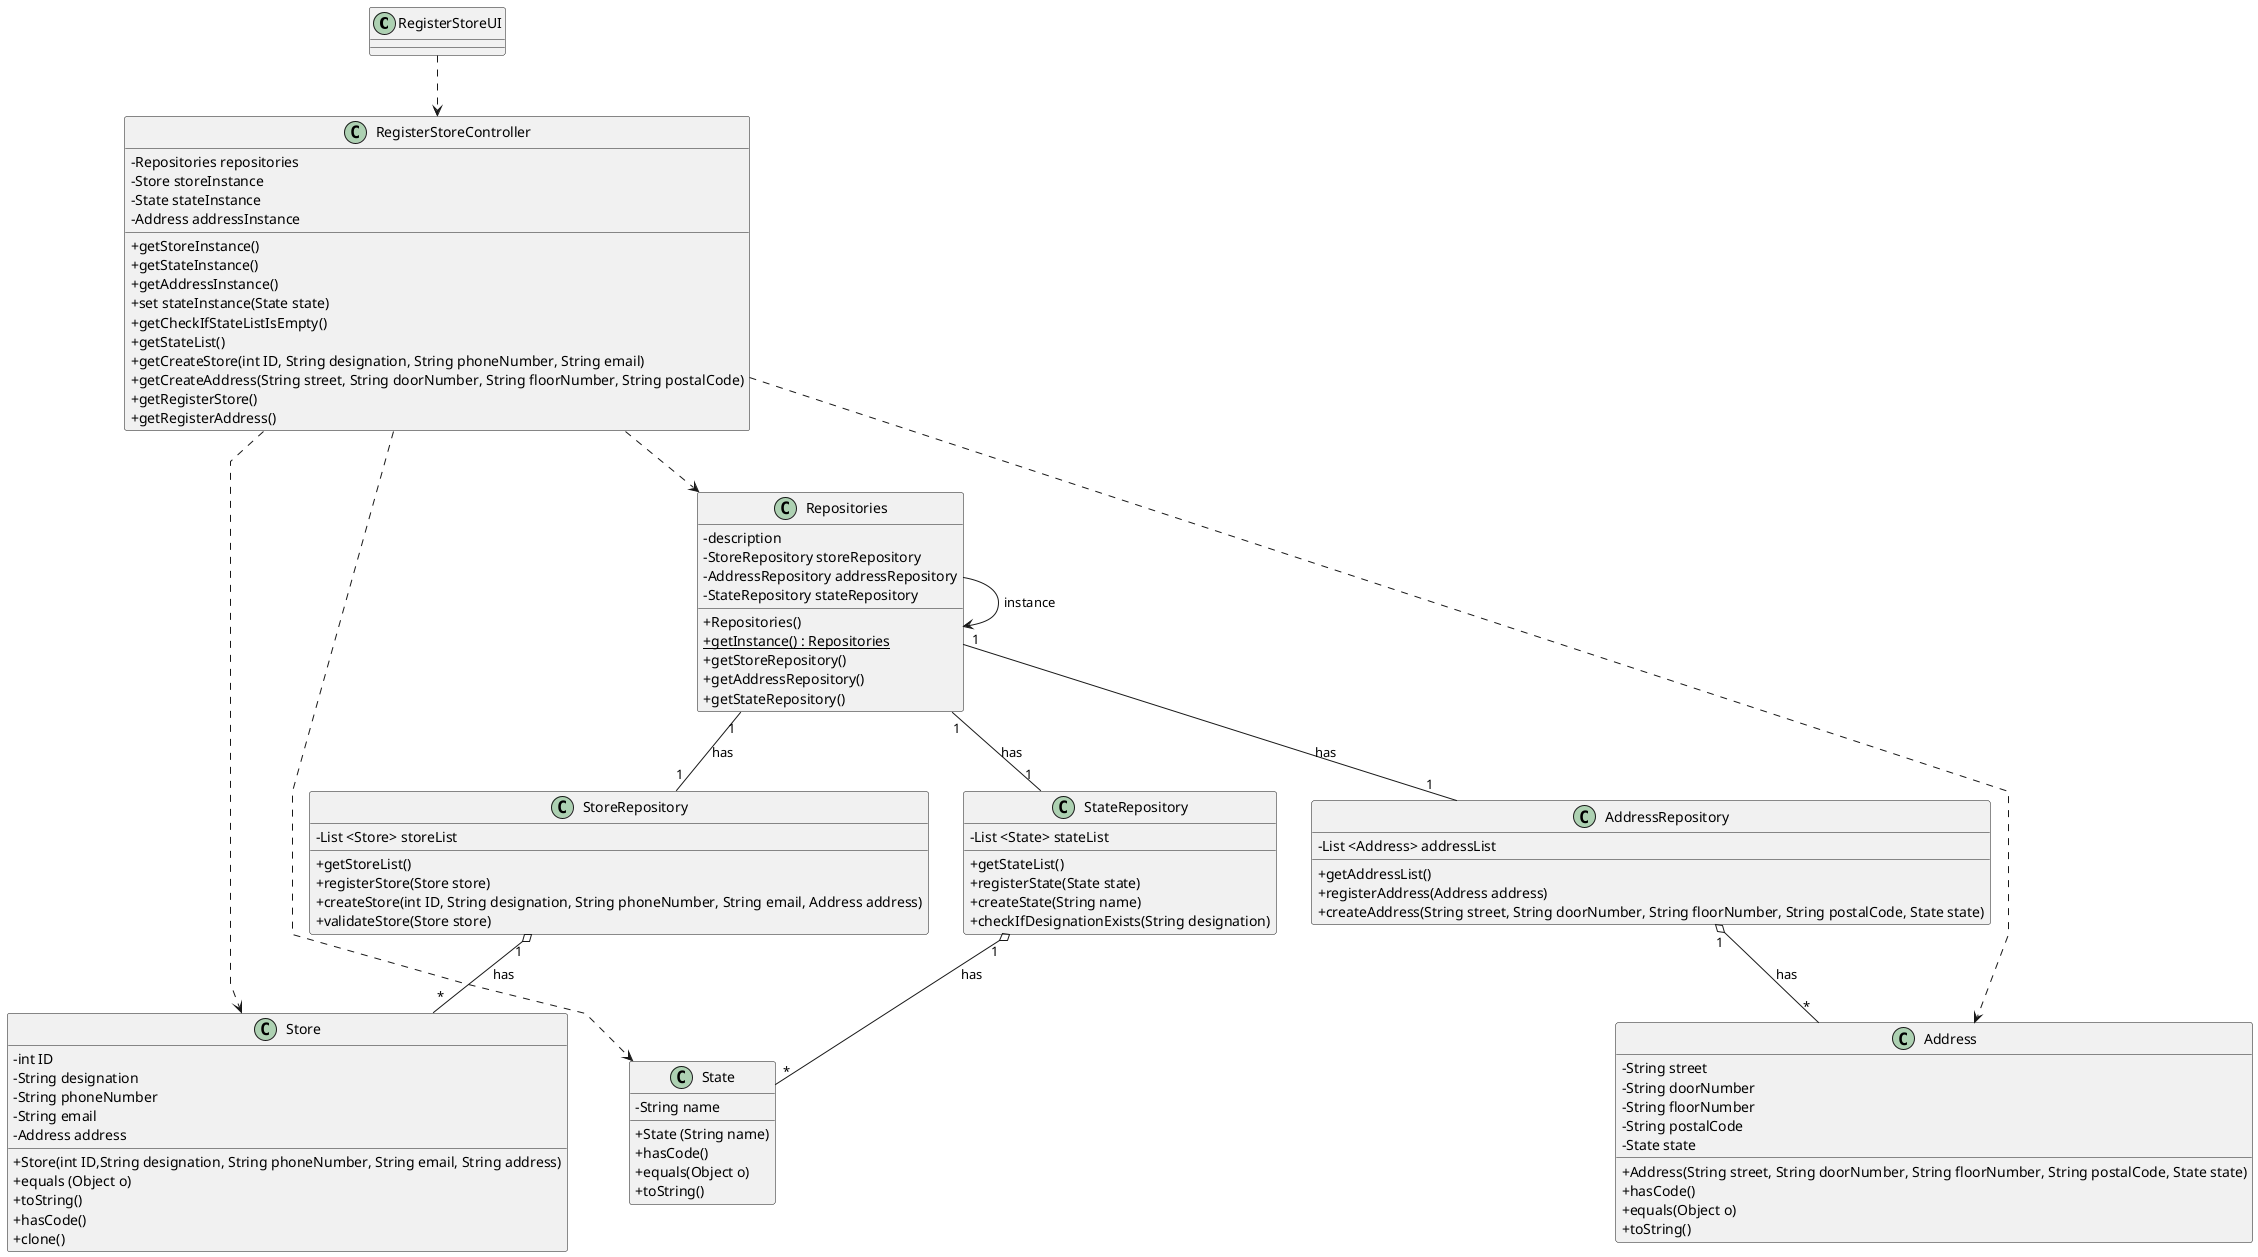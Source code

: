 @startuml
'skinparam monochrome true
skinparam packageStyle rectangle
skinparam shadowing false
skinparam linetype polyline
'skinparam linetype orto

skinparam classAttributeIconSize 0

class RegisterStoreUI

class RegisterStoreController
{
- Repositories repositories
-Store storeInstance
-State stateInstance
-Address addressInstance
+getStoreInstance()
+getStateInstance()
+getAddressInstance()
+set stateInstance(State state)
+getCheckIfStateListIsEmpty()
+getStateList()
+getCreateStore(int ID, String designation, String phoneNumber, String email)
+getCreateAddress(String street, String doorNumber, String floorNumber, String postalCode)
+getRegisterStore()
+getRegisterAddress()
}

class Repositories
{
-description
-StoreRepository storeRepository
-AddressRepository addressRepository
-StateRepository stateRepository
+Repositories()
+{static}getInstance() : Repositories
+getStoreRepository()
+getAddressRepository()
+getStateRepository()
}

class Store
{
-int ID
-String designation
-String phoneNumber
-String email
-Address address
+Store(int ID,String designation, String phoneNumber, String email, String address)
+equals (Object o)
+toString()
+hasCode()
+clone()
}

class State
{
-String name
+State (String name)
+hasCode()
+equals(Object o)
+toString()
}

class Address
{
-String street
-String doorNumber
-String floorNumber
-String postalCode
-State state
+Address(String street, String doorNumber, String floorNumber, String postalCode, State state)
+hasCode()
+equals(Object o)
+toString()
}

class StoreRepository
{
-List <Store> storeList
+getStoreList()
+registerStore(Store store)
+createStore(int ID, String designation, String phoneNumber, String email, Address address)
+validateStore(Store store)
}

class AddressRepository
{
-List <Address> addressList
+getAddressList()
+registerAddress(Address address)
+createAddress(String street, String doorNumber, String floorNumber, String postalCode, State state)
}

class StateRepository
{
-List <State> stateList
+getStateList()
+registerState(State state)
+createState(String name)
+checkIfDesignationExists(String designation)
}

Repositories--> Repositories :instance
RegisterStoreUI ..> RegisterStoreController
RegisterStoreController ..> Store
RegisterStoreController ..> State
RegisterStoreController ..> Address
RegisterStoreController ..> Repositories
Repositories "1"-- "1" AddressRepository : has
Repositories "1"-- "1" StateRepository : has
Repositories "1"--"1" StoreRepository : has
StoreRepository "1" o--"*" Store :has
StateRepository "1" o--"*" State :has
AddressRepository "1" o-- "*" Address :has
@enduml